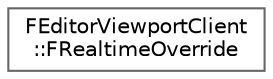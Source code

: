 digraph "Graphical Class Hierarchy"
{
 // INTERACTIVE_SVG=YES
 // LATEX_PDF_SIZE
  bgcolor="transparent";
  edge [fontname=Helvetica,fontsize=10,labelfontname=Helvetica,labelfontsize=10];
  node [fontname=Helvetica,fontsize=10,shape=box,height=0.2,width=0.4];
  rankdir="LR";
  Node0 [id="Node000000",label="FEditorViewportClient\l::FRealtimeOverride",height=0.2,width=0.4,color="grey40", fillcolor="white", style="filled",URL="$de/d8a/structFEditorViewportClient_1_1FRealtimeOverride.html",tooltip="Temporary realtime overrides and user messages that are not saved between editor sessions."];
}
